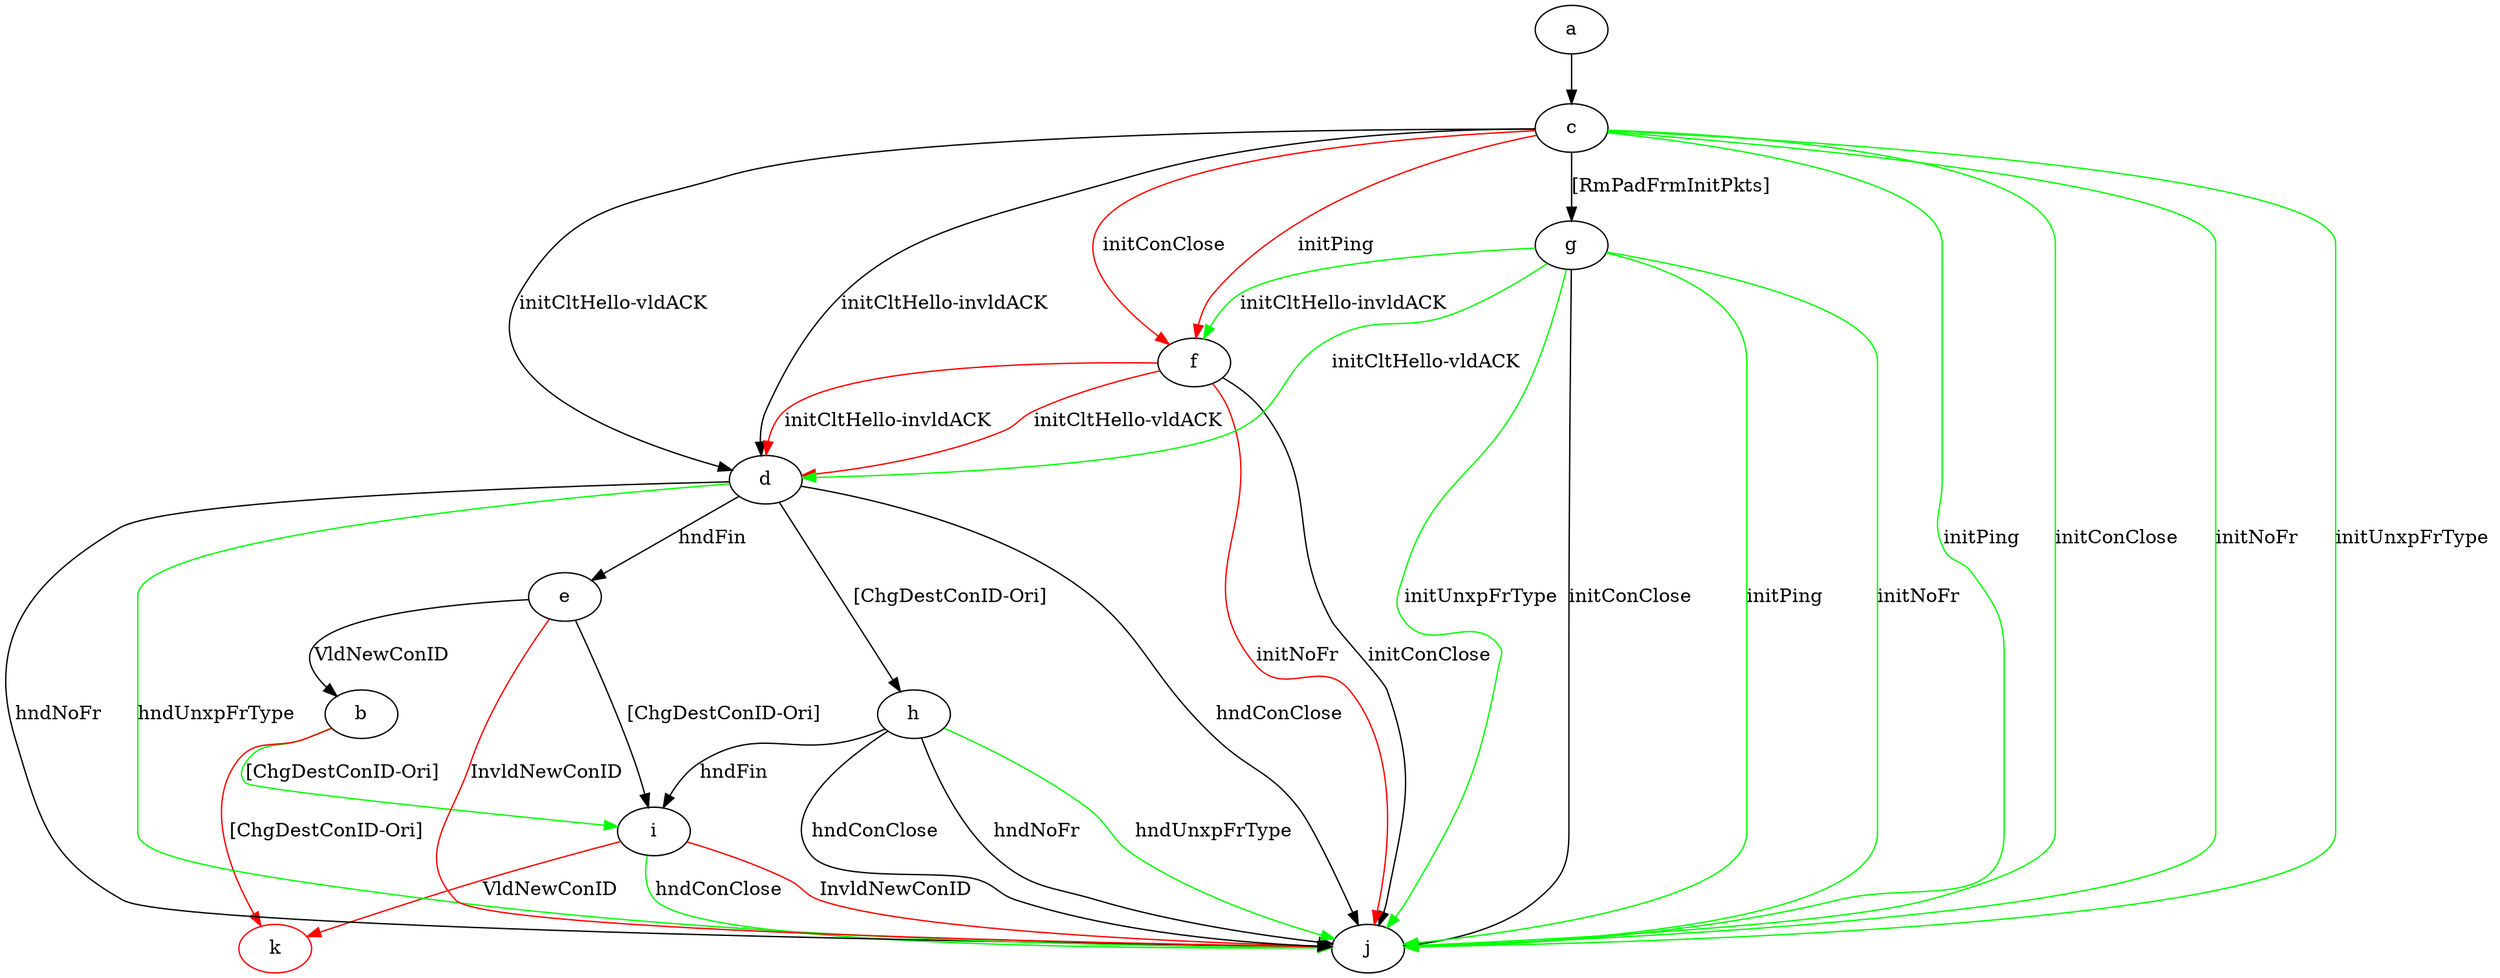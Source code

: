 digraph "" {
	a -> c	[key=0];
	b -> i	[key=0,
		color=green,
		label="[ChgDestConID-Ori] "];
	k	[color=red];
	b -> k	[key=0,
		color=red,
		label="[ChgDestConID-Ori] "];
	c -> d	[key=0,
		label="initCltHello-vldACK "];
	c -> d	[key=1,
		label="initCltHello-invldACK "];
	c -> f	[key=0,
		color=red,
		label="initPing "];
	c -> f	[key=1,
		color=red,
		label="initConClose "];
	c -> g	[key=0,
		label="[RmPadFrmInitPkts] "];
	c -> j	[key=0,
		color=green,
		label="initPing "];
	c -> j	[key=1,
		color=green,
		label="initConClose "];
	c -> j	[key=2,
		color=green,
		label="initNoFr "];
	c -> j	[key=3,
		color=green,
		label="initUnxpFrType "];
	d -> e	[key=0,
		label="hndFin "];
	d -> h	[key=0,
		label="[ChgDestConID-Ori] "];
	d -> j	[key=0,
		label="hndConClose "];
	d -> j	[key=1,
		label="hndNoFr "];
	d -> j	[key=2,
		color=green,
		label="hndUnxpFrType "];
	e -> b	[key=0,
		label="VldNewConID "];
	e -> i	[key=0,
		label="[ChgDestConID-Ori] "];
	e -> j	[key=0,
		color=red,
		label="InvldNewConID "];
	f -> d	[key=0,
		color=red,
		label="initCltHello-vldACK "];
	f -> d	[key=1,
		color=red,
		label="initCltHello-invldACK "];
	f -> j	[key=0,
		label="initConClose "];
	f -> j	[key=1,
		color=red,
		label="initNoFr "];
	g -> d	[key=0,
		color=green,
		label="initCltHello-vldACK "];
	g -> f	[key=0,
		color=green,
		label="initCltHello-invldACK "];
	g -> j	[key=0,
		label="initConClose "];
	g -> j	[key=1,
		color=green,
		label="initPing "];
	g -> j	[key=2,
		color=green,
		label="initNoFr "];
	g -> j	[key=3,
		color=green,
		label="initUnxpFrType "];
	h -> i	[key=0,
		label="hndFin "];
	h -> j	[key=0,
		label="hndConClose "];
	h -> j	[key=1,
		label="hndNoFr "];
	h -> j	[key=2,
		color=green,
		label="hndUnxpFrType "];
	i -> j	[key=0,
		color=green,
		label="hndConClose "];
	i -> j	[key=1,
		color=red,
		label="InvldNewConID "];
	i -> k	[key=0,
		color=red,
		label="VldNewConID "];
}
